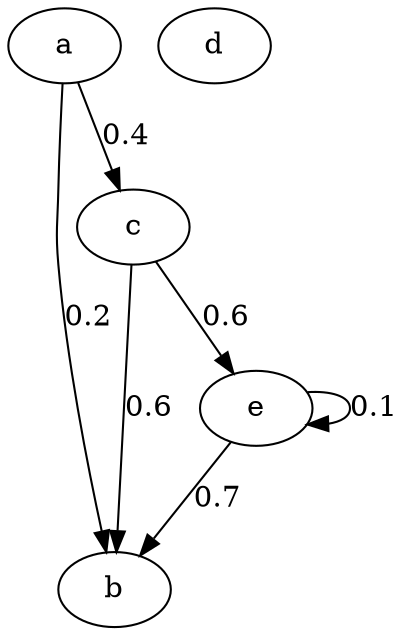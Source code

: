 digraph graph_6 {
    a;
    b;
    c;
    d;
    e;
    a -> b [label="0.2"];
    a -> c [label="0.4"];
    c -> b [label="0.6"];
    c -> e [label="0.6"];
    e -> e [label="0.1"];
    e -> b [label="0.7"];
}
